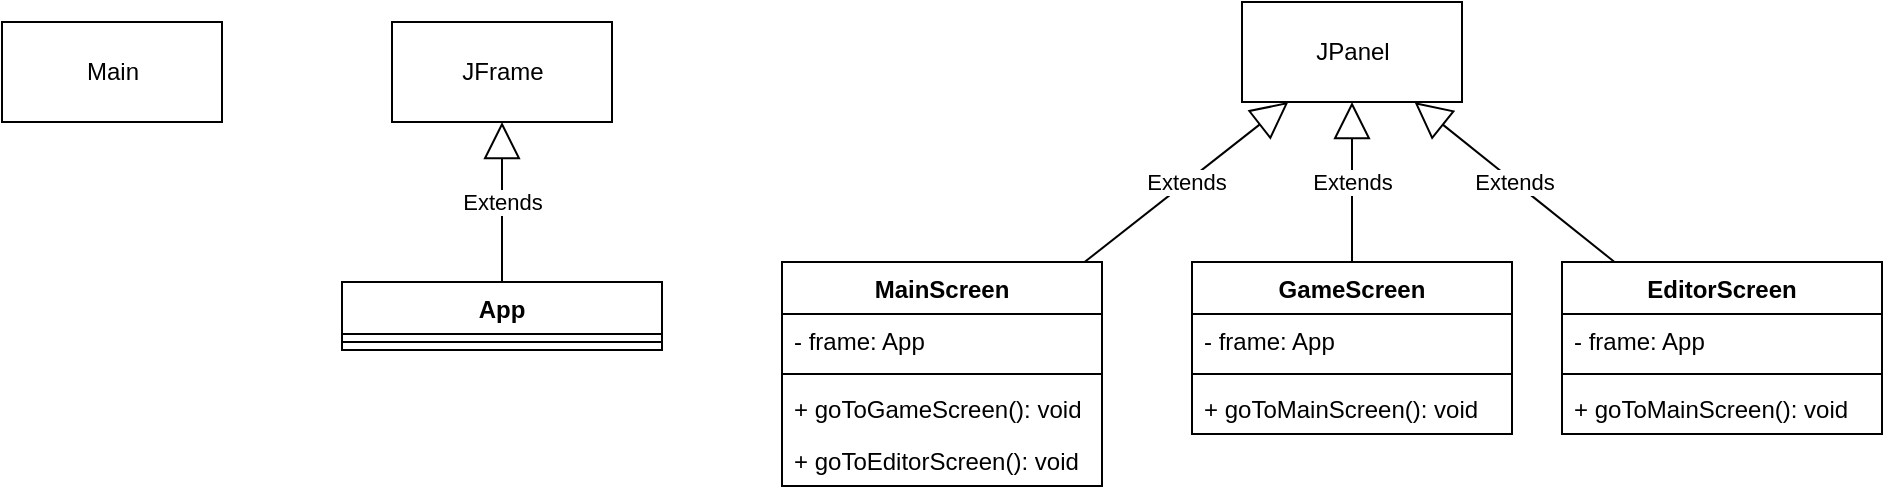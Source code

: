 <mxfile version="20.8.16" type="device"><diagram id="C5RBs43oDa-KdzZeNtuy" name="Page-1"><mxGraphModel dx="989" dy="600" grid="1" gridSize="10" guides="1" tooltips="1" connect="1" arrows="1" fold="1" page="1" pageScale="1" pageWidth="1169" pageHeight="827" math="0" shadow="0"><root><mxCell id="WIyWlLk6GJQsqaUBKTNV-0"/><mxCell id="WIyWlLk6GJQsqaUBKTNV-1" parent="WIyWlLk6GJQsqaUBKTNV-0"/><mxCell id="ezEoHR0bZARahnKthMmJ-0" value="App" style="swimlane;fontStyle=1;align=center;verticalAlign=top;childLayout=stackLayout;horizontal=1;startSize=26;horizontalStack=0;resizeParent=1;resizeParentMax=0;resizeLast=0;collapsible=1;marginBottom=0;" vertex="1" parent="WIyWlLk6GJQsqaUBKTNV-1"><mxGeometry x="210" y="170" width="160" height="34" as="geometry"/></mxCell><mxCell id="ezEoHR0bZARahnKthMmJ-2" value="" style="line;strokeWidth=1;fillColor=none;align=left;verticalAlign=middle;spacingTop=-1;spacingLeft=3;spacingRight=3;rotatable=0;labelPosition=right;points=[];portConstraint=eastwest;strokeColor=inherit;" vertex="1" parent="ezEoHR0bZARahnKthMmJ-0"><mxGeometry y="26" width="160" height="8" as="geometry"/></mxCell><mxCell id="ezEoHR0bZARahnKthMmJ-4" value="JFrame" style="html=1;" vertex="1" parent="WIyWlLk6GJQsqaUBKTNV-1"><mxGeometry x="235" y="40" width="110" height="50" as="geometry"/></mxCell><mxCell id="ezEoHR0bZARahnKthMmJ-5" value="Extends" style="endArrow=block;endSize=16;endFill=0;html=1;rounded=0;" edge="1" parent="WIyWlLk6GJQsqaUBKTNV-1" source="ezEoHR0bZARahnKthMmJ-0" target="ezEoHR0bZARahnKthMmJ-4"><mxGeometry width="160" relative="1" as="geometry"><mxPoint x="470" y="300" as="sourcePoint"/><mxPoint x="630" y="300" as="targetPoint"/></mxGeometry></mxCell><mxCell id="ezEoHR0bZARahnKthMmJ-10" value="MainScreen" style="swimlane;fontStyle=1;align=center;verticalAlign=top;childLayout=stackLayout;horizontal=1;startSize=26;horizontalStack=0;resizeParent=1;resizeParentMax=0;resizeLast=0;collapsible=1;marginBottom=0;" vertex="1" parent="WIyWlLk6GJQsqaUBKTNV-1"><mxGeometry x="430" y="160" width="160" height="112" as="geometry"/></mxCell><mxCell id="ezEoHR0bZARahnKthMmJ-26" value="- frame: App" style="text;strokeColor=none;fillColor=none;align=left;verticalAlign=top;spacingLeft=4;spacingRight=4;overflow=hidden;rotatable=0;points=[[0,0.5],[1,0.5]];portConstraint=eastwest;" vertex="1" parent="ezEoHR0bZARahnKthMmJ-10"><mxGeometry y="26" width="160" height="26" as="geometry"/></mxCell><mxCell id="ezEoHR0bZARahnKthMmJ-12" value="" style="line;strokeWidth=1;fillColor=none;align=left;verticalAlign=middle;spacingTop=-1;spacingLeft=3;spacingRight=3;rotatable=0;labelPosition=right;points=[];portConstraint=eastwest;strokeColor=inherit;" vertex="1" parent="ezEoHR0bZARahnKthMmJ-10"><mxGeometry y="52" width="160" height="8" as="geometry"/></mxCell><mxCell id="ezEoHR0bZARahnKthMmJ-34" value="+ goToGameScreen(): void" style="text;strokeColor=none;fillColor=none;align=left;verticalAlign=top;spacingLeft=4;spacingRight=4;overflow=hidden;rotatable=0;points=[[0,0.5],[1,0.5]];portConstraint=eastwest;" vertex="1" parent="ezEoHR0bZARahnKthMmJ-10"><mxGeometry y="60" width="160" height="26" as="geometry"/></mxCell><mxCell id="ezEoHR0bZARahnKthMmJ-35" value="+ goToEditorScreen(): void" style="text;strokeColor=none;fillColor=none;align=left;verticalAlign=top;spacingLeft=4;spacingRight=4;overflow=hidden;rotatable=0;points=[[0,0.5],[1,0.5]];portConstraint=eastwest;" vertex="1" parent="ezEoHR0bZARahnKthMmJ-10"><mxGeometry y="86" width="160" height="26" as="geometry"/></mxCell><mxCell id="ezEoHR0bZARahnKthMmJ-14" value="GameScreen" style="swimlane;fontStyle=1;align=center;verticalAlign=top;childLayout=stackLayout;horizontal=1;startSize=26;horizontalStack=0;resizeParent=1;resizeParentMax=0;resizeLast=0;collapsible=1;marginBottom=0;" vertex="1" parent="WIyWlLk6GJQsqaUBKTNV-1"><mxGeometry x="635" y="160" width="160" height="86" as="geometry"/></mxCell><mxCell id="ezEoHR0bZARahnKthMmJ-27" value="- frame: App" style="text;strokeColor=none;fillColor=none;align=left;verticalAlign=top;spacingLeft=4;spacingRight=4;overflow=hidden;rotatable=0;points=[[0,0.5],[1,0.5]];portConstraint=eastwest;" vertex="1" parent="ezEoHR0bZARahnKthMmJ-14"><mxGeometry y="26" width="160" height="26" as="geometry"/></mxCell><mxCell id="ezEoHR0bZARahnKthMmJ-16" value="" style="line;strokeWidth=1;fillColor=none;align=left;verticalAlign=middle;spacingTop=-1;spacingLeft=3;spacingRight=3;rotatable=0;labelPosition=right;points=[];portConstraint=eastwest;strokeColor=inherit;" vertex="1" parent="ezEoHR0bZARahnKthMmJ-14"><mxGeometry y="52" width="160" height="8" as="geometry"/></mxCell><mxCell id="ezEoHR0bZARahnKthMmJ-13" value="+ goToMainScreen(): void" style="text;strokeColor=none;fillColor=none;align=left;verticalAlign=top;spacingLeft=4;spacingRight=4;overflow=hidden;rotatable=0;points=[[0,0.5],[1,0.5]];portConstraint=eastwest;" vertex="1" parent="ezEoHR0bZARahnKthMmJ-14"><mxGeometry y="60" width="160" height="26" as="geometry"/></mxCell><mxCell id="ezEoHR0bZARahnKthMmJ-18" value="EditorScreen" style="swimlane;fontStyle=1;align=center;verticalAlign=top;childLayout=stackLayout;horizontal=1;startSize=26;horizontalStack=0;resizeParent=1;resizeParentMax=0;resizeLast=0;collapsible=1;marginBottom=0;" vertex="1" parent="WIyWlLk6GJQsqaUBKTNV-1"><mxGeometry x="820" y="160" width="160" height="86" as="geometry"/></mxCell><mxCell id="ezEoHR0bZARahnKthMmJ-28" value="- frame: App" style="text;strokeColor=none;fillColor=none;align=left;verticalAlign=top;spacingLeft=4;spacingRight=4;overflow=hidden;rotatable=0;points=[[0,0.5],[1,0.5]];portConstraint=eastwest;" vertex="1" parent="ezEoHR0bZARahnKthMmJ-18"><mxGeometry y="26" width="160" height="26" as="geometry"/></mxCell><mxCell id="ezEoHR0bZARahnKthMmJ-20" value="" style="line;strokeWidth=1;fillColor=none;align=left;verticalAlign=middle;spacingTop=-1;spacingLeft=3;spacingRight=3;rotatable=0;labelPosition=right;points=[];portConstraint=eastwest;strokeColor=inherit;" vertex="1" parent="ezEoHR0bZARahnKthMmJ-18"><mxGeometry y="52" width="160" height="8" as="geometry"/></mxCell><mxCell id="ezEoHR0bZARahnKthMmJ-33" value="+ goToMainScreen(): void" style="text;strokeColor=none;fillColor=none;align=left;verticalAlign=top;spacingLeft=4;spacingRight=4;overflow=hidden;rotatable=0;points=[[0,0.5],[1,0.5]];portConstraint=eastwest;" vertex="1" parent="ezEoHR0bZARahnKthMmJ-18"><mxGeometry y="60" width="160" height="26" as="geometry"/></mxCell><mxCell id="ezEoHR0bZARahnKthMmJ-22" value="JPanel" style="html=1;" vertex="1" parent="WIyWlLk6GJQsqaUBKTNV-1"><mxGeometry x="660" y="30" width="110" height="50" as="geometry"/></mxCell><mxCell id="ezEoHR0bZARahnKthMmJ-23" value="Extends" style="endArrow=block;endSize=16;endFill=0;html=1;rounded=0;" edge="1" parent="WIyWlLk6GJQsqaUBKTNV-1" source="ezEoHR0bZARahnKthMmJ-10" target="ezEoHR0bZARahnKthMmJ-22"><mxGeometry width="160" relative="1" as="geometry"><mxPoint x="210" y="170" as="sourcePoint"/><mxPoint x="210" y="90" as="targetPoint"/></mxGeometry></mxCell><mxCell id="ezEoHR0bZARahnKthMmJ-24" value="Extends" style="endArrow=block;endSize=16;endFill=0;html=1;rounded=0;" edge="1" parent="WIyWlLk6GJQsqaUBKTNV-1" source="ezEoHR0bZARahnKthMmJ-14" target="ezEoHR0bZARahnKthMmJ-22"><mxGeometry width="160" relative="1" as="geometry"><mxPoint x="579.561" y="170" as="sourcePoint"/><mxPoint x="690.372" y="90" as="targetPoint"/></mxGeometry></mxCell><mxCell id="ezEoHR0bZARahnKthMmJ-25" value="Extends" style="endArrow=block;endSize=16;endFill=0;html=1;rounded=0;" edge="1" parent="WIyWlLk6GJQsqaUBKTNV-1" source="ezEoHR0bZARahnKthMmJ-18" target="ezEoHR0bZARahnKthMmJ-22"><mxGeometry width="160" relative="1" as="geometry"><mxPoint x="714.358" y="170" as="sourcePoint"/><mxPoint x="722.466" y="90" as="targetPoint"/></mxGeometry></mxCell><mxCell id="ezEoHR0bZARahnKthMmJ-36" value="Main" style="html=1;" vertex="1" parent="WIyWlLk6GJQsqaUBKTNV-1"><mxGeometry x="40" y="40" width="110" height="50" as="geometry"/></mxCell></root></mxGraphModel></diagram></mxfile>